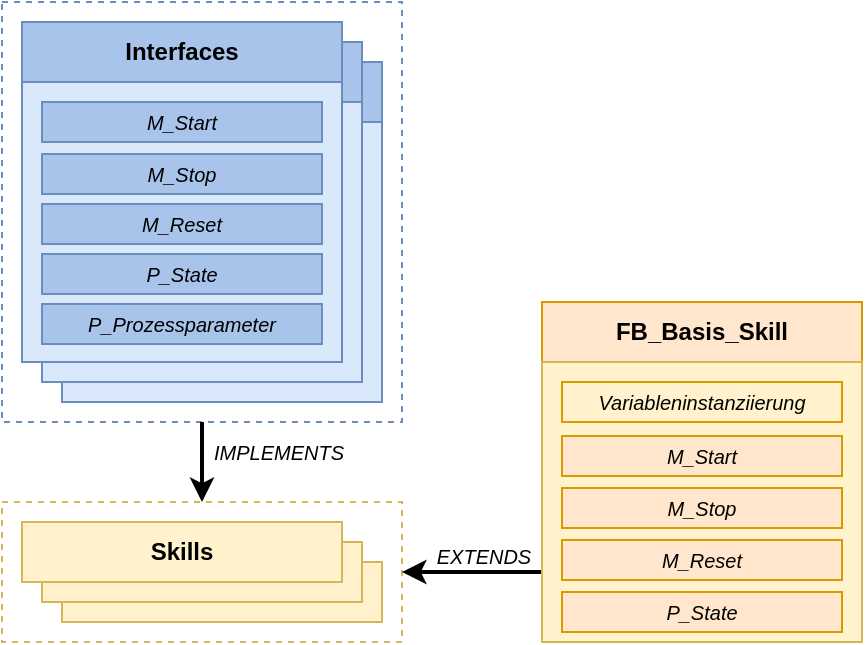 <mxfile version="25.0.3">
  <diagram name="Seite-1" id="GXxQywnVWwiY1Pih3j74">
    <mxGraphModel dx="819" dy="441" grid="1" gridSize="10" guides="1" tooltips="1" connect="1" arrows="1" fold="1" page="1" pageScale="1" pageWidth="827" pageHeight="1169" math="0" shadow="0">
      <root>
        <mxCell id="0" />
        <mxCell id="1" parent="0" />
        <mxCell id="V2av-RcEj_VX72b13KJN-18" value="" style="group" vertex="1" connectable="0" parent="1">
          <mxGeometry x="60" y="60" width="170" height="180" as="geometry" />
        </mxCell>
        <mxCell id="V2av-RcEj_VX72b13KJN-19" value="" style="rounded=0;whiteSpace=wrap;html=1;fillColor=#dae8fc;strokeColor=#6c8ebf;" vertex="1" parent="V2av-RcEj_VX72b13KJN-18">
          <mxGeometry width="160" height="170" as="geometry" />
        </mxCell>
        <mxCell id="V2av-RcEj_VX72b13KJN-20" value="" style="rounded=0;whiteSpace=wrap;html=1;fillColor=#A9C4EB;strokeColor=#6c8ebf;" vertex="1" parent="V2av-RcEj_VX72b13KJN-18">
          <mxGeometry width="160" height="30" as="geometry" />
        </mxCell>
        <mxCell id="V2av-RcEj_VX72b13KJN-21" value="" style="rounded=0;whiteSpace=wrap;html=1;fillColor=none;strokeColor=#6c8ebf;dashed=1;" vertex="1" parent="V2av-RcEj_VX72b13KJN-18">
          <mxGeometry x="-30" y="-30" width="200" height="210" as="geometry" />
        </mxCell>
        <mxCell id="V2av-RcEj_VX72b13KJN-2" value="Skills" style="rounded=0;whiteSpace=wrap;html=1;fillColor=#fff2cc;strokeColor=#d6b656;" vertex="1" parent="1">
          <mxGeometry x="60" y="310" width="160" height="30" as="geometry" />
        </mxCell>
        <mxCell id="V2av-RcEj_VX72b13KJN-1" value="Skills" style="rounded=0;whiteSpace=wrap;html=1;fillColor=#fff2cc;strokeColor=#d6b656;" vertex="1" parent="1">
          <mxGeometry x="50" y="300" width="160" height="30" as="geometry" />
        </mxCell>
        <mxCell id="CfrQcP3zfwKJ1TcmI3UQ-12" value="" style="group" parent="1" vertex="1" connectable="0">
          <mxGeometry x="40" y="40" width="180" height="180" as="geometry" />
        </mxCell>
        <mxCell id="V2av-RcEj_VX72b13KJN-10" value="" style="group" vertex="1" connectable="0" parent="CfrQcP3zfwKJ1TcmI3UQ-12">
          <mxGeometry x="10" y="10" width="170" height="170" as="geometry" />
        </mxCell>
        <mxCell id="V2av-RcEj_VX72b13KJN-11" value="" style="rounded=0;whiteSpace=wrap;html=1;fillColor=#dae8fc;strokeColor=#6c8ebf;" vertex="1" parent="V2av-RcEj_VX72b13KJN-10">
          <mxGeometry width="160" height="170" as="geometry" />
        </mxCell>
        <mxCell id="V2av-RcEj_VX72b13KJN-12" value="" style="rounded=0;whiteSpace=wrap;html=1;fillColor=#A9C4EB;strokeColor=#6c8ebf;" vertex="1" parent="V2av-RcEj_VX72b13KJN-10">
          <mxGeometry width="160" height="30" as="geometry" />
        </mxCell>
        <mxCell id="CfrQcP3zfwKJ1TcmI3UQ-1" value="" style="rounded=0;whiteSpace=wrap;html=1;fillColor=#dae8fc;strokeColor=#6c8ebf;" parent="CfrQcP3zfwKJ1TcmI3UQ-12" vertex="1">
          <mxGeometry width="160" height="170" as="geometry" />
        </mxCell>
        <mxCell id="CfrQcP3zfwKJ1TcmI3UQ-2" value="&lt;b&gt;Interfaces&lt;/b&gt;" style="rounded=0;whiteSpace=wrap;html=1;fillColor=#A9C4EB;strokeColor=#6c8ebf;" parent="CfrQcP3zfwKJ1TcmI3UQ-12" vertex="1">
          <mxGeometry width="160" height="30" as="geometry" />
        </mxCell>
        <mxCell id="V2av-RcEj_VX72b13KJN-4" value="M_Start" style="rounded=0;whiteSpace=wrap;html=1;fillColor=#A9C4EB;strokeColor=#6c8ebf;fontSize=10;fontStyle=2" vertex="1" parent="CfrQcP3zfwKJ1TcmI3UQ-12">
          <mxGeometry x="10" y="40" width="140" height="20" as="geometry" />
        </mxCell>
        <mxCell id="V2av-RcEj_VX72b13KJN-5" value="M_Stop" style="rounded=0;whiteSpace=wrap;html=1;fillColor=#A9C4EB;strokeColor=#6c8ebf;fontSize=10;fontStyle=2" vertex="1" parent="CfrQcP3zfwKJ1TcmI3UQ-12">
          <mxGeometry x="10" y="66" width="140" height="20" as="geometry" />
        </mxCell>
        <mxCell id="V2av-RcEj_VX72b13KJN-6" value="M_Reset" style="rounded=0;whiteSpace=wrap;html=1;fillColor=#A9C4EB;strokeColor=#6c8ebf;fontSize=10;fontStyle=2" vertex="1" parent="CfrQcP3zfwKJ1TcmI3UQ-12">
          <mxGeometry x="10" y="91" width="140" height="20" as="geometry" />
        </mxCell>
        <mxCell id="V2av-RcEj_VX72b13KJN-7" value="P_State" style="rounded=0;whiteSpace=wrap;html=1;fillColor=#A9C4EB;strokeColor=#6c8ebf;fontSize=10;fontStyle=2" vertex="1" parent="CfrQcP3zfwKJ1TcmI3UQ-12">
          <mxGeometry x="10" y="116" width="140" height="20" as="geometry" />
        </mxCell>
        <mxCell id="V2av-RcEj_VX72b13KJN-8" value="P_Prozessparameter" style="rounded=0;whiteSpace=wrap;html=1;fillColor=#A9C4EB;strokeColor=#6c8ebf;fontSize=10;fontStyle=2" vertex="1" parent="CfrQcP3zfwKJ1TcmI3UQ-12">
          <mxGeometry x="10" y="141" width="140" height="20" as="geometry" />
        </mxCell>
        <mxCell id="CfrQcP3zfwKJ1TcmI3UQ-8" value="&lt;b&gt;Skills&lt;/b&gt;" style="rounded=0;whiteSpace=wrap;html=1;fillColor=#fff2cc;strokeColor=#d6b656;" parent="1" vertex="1">
          <mxGeometry x="40" y="290" width="160" height="30" as="geometry" />
        </mxCell>
        <mxCell id="CfrQcP3zfwKJ1TcmI3UQ-23" value="IMPLEMENTS" style="text;html=1;align=left;verticalAlign=middle;whiteSpace=wrap;rounded=0;fontSize=10;fontStyle=2" parent="1" vertex="1">
          <mxGeometry x="134" y="240" width="86" height="30" as="geometry" />
        </mxCell>
        <mxCell id="CfrQcP3zfwKJ1TcmI3UQ-24" value="EXTENDS" style="text;html=1;align=center;verticalAlign=middle;whiteSpace=wrap;rounded=0;fontSize=10;fontStyle=2" parent="1" vertex="1">
          <mxGeometry x="236" y="292" width="70" height="30" as="geometry" />
        </mxCell>
        <mxCell id="CfrQcP3zfwKJ1TcmI3UQ-5" value="&lt;b&gt;FB_Basis_Skill&lt;/b&gt;" style="rounded=0;whiteSpace=wrap;html=1;fillColor=#ffe6cc;strokeColor=#d79b00;" parent="1" vertex="1">
          <mxGeometry x="300" y="180" width="160" height="30" as="geometry" />
        </mxCell>
        <mxCell id="V2av-RcEj_VX72b13KJN-3" value="" style="rounded=0;whiteSpace=wrap;html=1;fillColor=none;strokeColor=#d6b656;dashed=1;" vertex="1" parent="1">
          <mxGeometry x="30" y="280" width="200" height="70" as="geometry" />
        </mxCell>
        <mxCell id="V2av-RcEj_VX72b13KJN-22" style="edgeStyle=orthogonalEdgeStyle;rounded=0;orthogonalLoop=1;jettySize=auto;html=1;entryX=0.5;entryY=0;entryDx=0;entryDy=0;strokeWidth=2;" edge="1" parent="1" source="V2av-RcEj_VX72b13KJN-21" target="V2av-RcEj_VX72b13KJN-3">
          <mxGeometry relative="1" as="geometry" />
        </mxCell>
        <mxCell id="V2av-RcEj_VX72b13KJN-30" style="edgeStyle=orthogonalEdgeStyle;rounded=0;orthogonalLoop=1;jettySize=auto;html=1;exitX=0;exitY=0.75;exitDx=0;exitDy=0;entryX=1;entryY=0.5;entryDx=0;entryDy=0;strokeWidth=2;" edge="1" parent="1" source="V2av-RcEj_VX72b13KJN-23" target="V2av-RcEj_VX72b13KJN-3">
          <mxGeometry relative="1" as="geometry" />
        </mxCell>
        <mxCell id="V2av-RcEj_VX72b13KJN-23" value="" style="rounded=0;whiteSpace=wrap;html=1;fillColor=#fff2cc;strokeColor=#d6b656;" vertex="1" parent="1">
          <mxGeometry x="300" y="210" width="160" height="140" as="geometry" />
        </mxCell>
        <mxCell id="V2av-RcEj_VX72b13KJN-24" value="M_Start" style="rounded=0;whiteSpace=wrap;html=1;fillColor=#ffe6cc;strokeColor=#d79b00;fontSize=10;fontStyle=2" vertex="1" parent="1">
          <mxGeometry x="310" y="247" width="140" height="20" as="geometry" />
        </mxCell>
        <mxCell id="V2av-RcEj_VX72b13KJN-25" value="M_Stop" style="rounded=0;whiteSpace=wrap;html=1;fillColor=#ffe6cc;strokeColor=#d79b00;fontSize=10;fontStyle=2" vertex="1" parent="1">
          <mxGeometry x="310" y="273" width="140" height="20" as="geometry" />
        </mxCell>
        <mxCell id="V2av-RcEj_VX72b13KJN-26" value="M_Reset" style="rounded=0;whiteSpace=wrap;html=1;fillColor=#ffe6cc;strokeColor=#d79b00;fontSize=10;fontStyle=2" vertex="1" parent="1">
          <mxGeometry x="310" y="299" width="140" height="20" as="geometry" />
        </mxCell>
        <mxCell id="V2av-RcEj_VX72b13KJN-27" value="P_State" style="rounded=0;whiteSpace=wrap;html=1;fillColor=#ffe6cc;strokeColor=#d79b00;fontSize=10;fontStyle=2" vertex="1" parent="1">
          <mxGeometry x="310" y="325" width="140" height="20" as="geometry" />
        </mxCell>
        <mxCell id="V2av-RcEj_VX72b13KJN-29" value="Variableninstanziierung" style="rounded=0;whiteSpace=wrap;html=1;fillColor=none;strokeColor=#d79b00;fontSize=10;fontStyle=2" vertex="1" parent="1">
          <mxGeometry x="310" y="220" width="140" height="20" as="geometry" />
        </mxCell>
      </root>
    </mxGraphModel>
  </diagram>
</mxfile>
